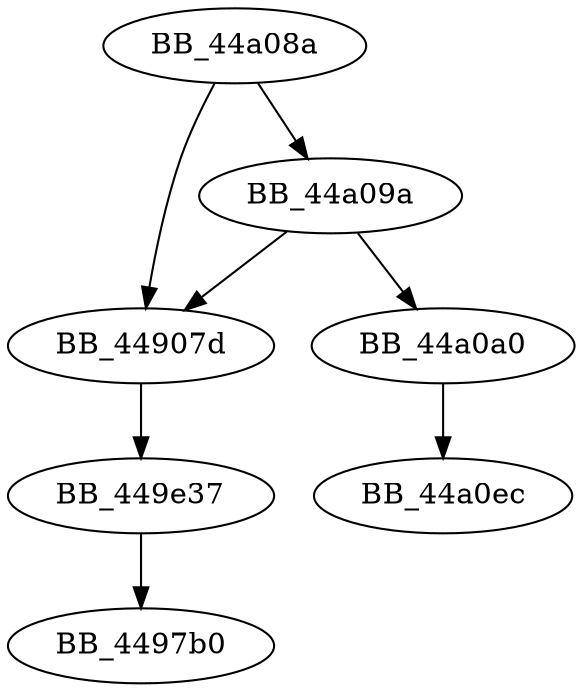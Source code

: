 DiGraph sub_44A08A{
BB_44907d->BB_449e37
BB_449e37->BB_4497b0
BB_44a08a->BB_44907d
BB_44a08a->BB_44a09a
BB_44a09a->BB_44907d
BB_44a09a->BB_44a0a0
BB_44a0a0->BB_44a0ec
}
